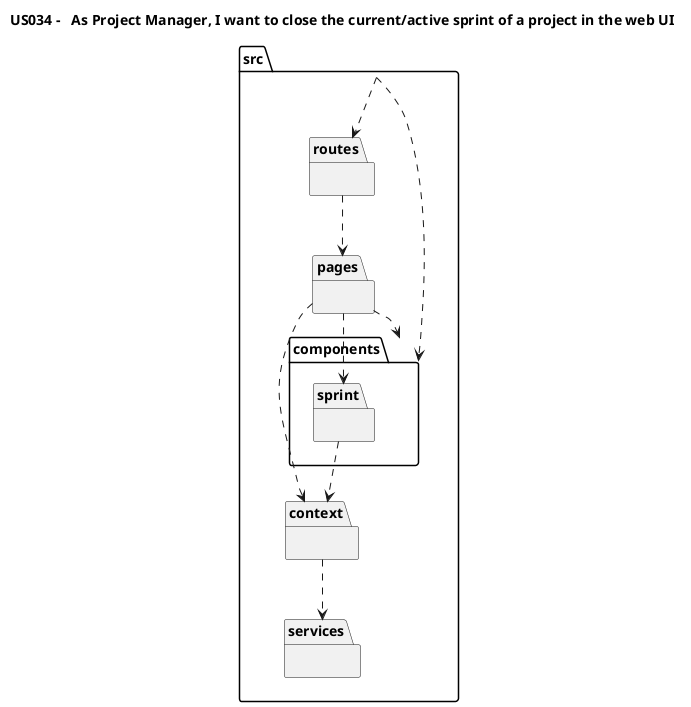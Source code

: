 @startuml

title US034 -   As Project Manager, I want to close the current/active sprint of a project in the web UI
package "src" {
    package "routes" {
    }

    package "pages" {
    }

    package "components" {

        package "sprint" {
        }

    }

    package "context" {
    }
    package "services" {
        }
}

src ..> components
src ..> routes
routes ..> pages
pages ..> components
pages ..> sprint
sprint ..> context
pages ..> context
context ..> services


@enduml